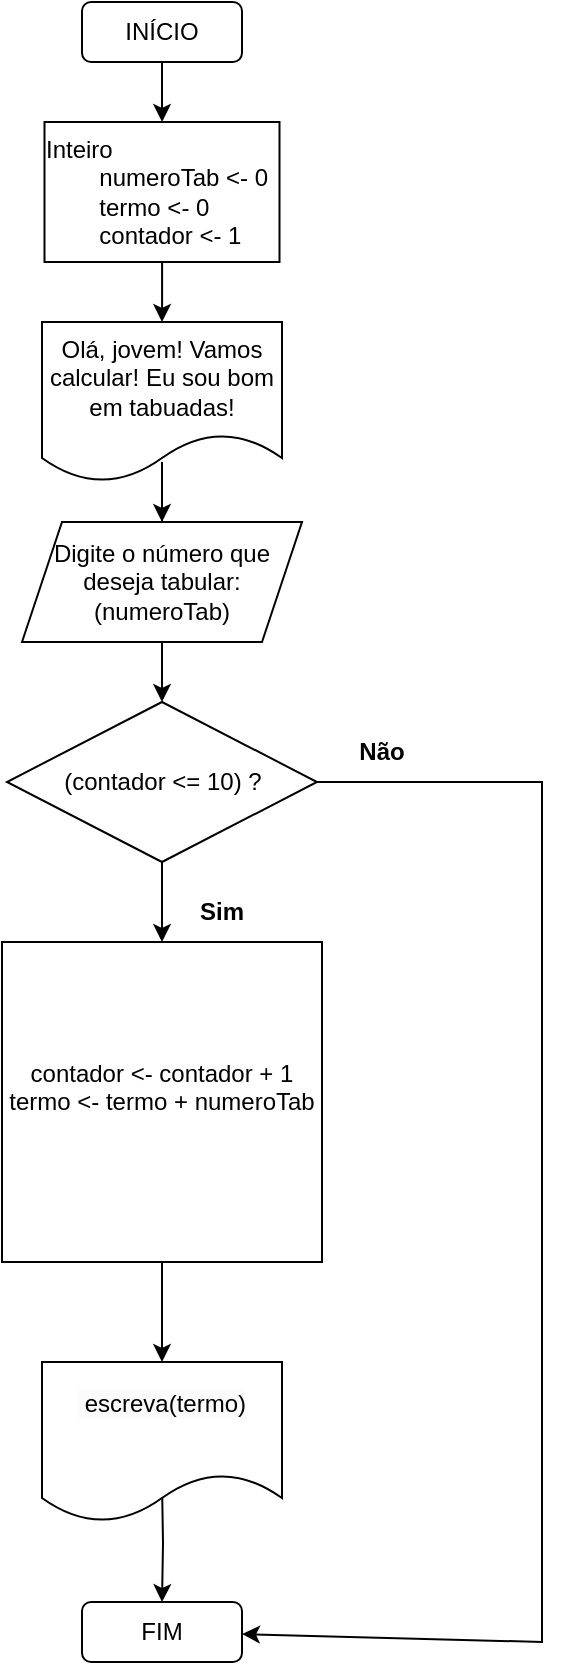 <mxfile version="24.7.5">
  <diagram name="Página-1" id="gpXIt1gMkoKatsO0pGvc">
    <mxGraphModel dx="756" dy="379" grid="1" gridSize="10" guides="1" tooltips="1" connect="1" arrows="1" fold="1" page="1" pageScale="1" pageWidth="827" pageHeight="1169" math="0" shadow="0">
      <root>
        <mxCell id="0" />
        <mxCell id="1" parent="0" />
        <mxCell id="iu3HMkkXrG-Yye-WrYuM-4" value="" style="edgeStyle=orthogonalEdgeStyle;rounded=0;orthogonalLoop=1;jettySize=auto;html=1;" edge="1" parent="1" source="iu3HMkkXrG-Yye-WrYuM-1" target="iu3HMkkXrG-Yye-WrYuM-3">
          <mxGeometry relative="1" as="geometry" />
        </mxCell>
        <mxCell id="iu3HMkkXrG-Yye-WrYuM-1" value="&lt;font style=&quot;vertical-align: inherit;&quot;&gt;&lt;font style=&quot;vertical-align: inherit;&quot;&gt;INÍCIO&lt;/font&gt;&lt;/font&gt;" style="rounded=1;whiteSpace=wrap;html=1;" vertex="1" parent="1">
          <mxGeometry x="250" y="40" width="80" height="30" as="geometry" />
        </mxCell>
        <mxCell id="iu3HMkkXrG-Yye-WrYuM-2" value="&lt;font style=&quot;vertical-align: inherit;&quot;&gt;&lt;font style=&quot;vertical-align: inherit;&quot;&gt;&lt;font style=&quot;vertical-align: inherit;&quot;&gt;&lt;font style=&quot;vertical-align: inherit;&quot;&gt;FIM&lt;/font&gt;&lt;/font&gt;&lt;/font&gt;&lt;/font&gt;" style="rounded=1;whiteSpace=wrap;html=1;" vertex="1" parent="1">
          <mxGeometry x="250" y="840" width="80" height="30" as="geometry" />
        </mxCell>
        <mxCell id="iu3HMkkXrG-Yye-WrYuM-6" value="" style="edgeStyle=orthogonalEdgeStyle;rounded=0;orthogonalLoop=1;jettySize=auto;html=1;" edge="1" parent="1" source="iu3HMkkXrG-Yye-WrYuM-3" target="iu3HMkkXrG-Yye-WrYuM-5">
          <mxGeometry relative="1" as="geometry" />
        </mxCell>
        <mxCell id="iu3HMkkXrG-Yye-WrYuM-3" value="&lt;div style=&quot;text-align: left;&quot;&gt;&lt;span style=&quot;background-color: initial;&quot;&gt;Inteiro&amp;nbsp; &amp;nbsp;&lt;/span&gt;&lt;/div&gt;&lt;div style=&quot;text-align: left;&quot;&gt;&lt;span style=&quot;background-color: initial; text-align: center;&quot;&gt;&lt;span style=&quot;white-space: pre;&quot;&gt;&#x9;&lt;/span&gt;numeroTab &amp;lt;- 0&amp;nbsp; &amp;nbsp; &lt;span style=&quot;white-space: pre;&quot;&gt;&#x9;&lt;/span&gt;termo &amp;lt;- 0&lt;/span&gt;&lt;/div&gt;&lt;div style=&quot;text-align: left;&quot;&gt;&lt;span style=&quot;background-color: initial; text-align: center;&quot;&gt;&amp;nbsp;&lt;span style=&quot;white-space: pre;&quot;&gt;&#x9;&lt;/span&gt;contador &amp;lt;- 1&lt;/span&gt;&lt;/div&gt;" style="rounded=0;whiteSpace=wrap;html=1;" vertex="1" parent="1">
          <mxGeometry x="231.25" y="100" width="117.5" height="70" as="geometry" />
        </mxCell>
        <mxCell id="iu3HMkkXrG-Yye-WrYuM-8" value="" style="edgeStyle=orthogonalEdgeStyle;rounded=0;orthogonalLoop=1;jettySize=auto;html=1;exitX=0.5;exitY=0.875;exitDx=0;exitDy=0;exitPerimeter=0;" edge="1" parent="1" source="iu3HMkkXrG-Yye-WrYuM-5" target="iu3HMkkXrG-Yye-WrYuM-7">
          <mxGeometry relative="1" as="geometry" />
        </mxCell>
        <mxCell id="iu3HMkkXrG-Yye-WrYuM-5" value="Olá, jovem! Vamos calcular!&amp;nbsp;&lt;span style=&quot;background-color: initial;&quot;&gt;Eu sou bom em tabuadas!&lt;/span&gt;" style="shape=document;whiteSpace=wrap;html=1;boundedLbl=1;" vertex="1" parent="1">
          <mxGeometry x="230" y="200" width="120" height="80" as="geometry" />
        </mxCell>
        <mxCell id="iu3HMkkXrG-Yye-WrYuM-11" value="" style="edgeStyle=orthogonalEdgeStyle;rounded=0;orthogonalLoop=1;jettySize=auto;html=1;" edge="1" parent="1" source="iu3HMkkXrG-Yye-WrYuM-7" target="iu3HMkkXrG-Yye-WrYuM-10">
          <mxGeometry relative="1" as="geometry" />
        </mxCell>
        <mxCell id="iu3HMkkXrG-Yye-WrYuM-7" value="Digite o número que deseja tabular:&lt;div&gt;(numeroTab)&lt;br&gt;&lt;/div&gt;" style="shape=parallelogram;perimeter=parallelogramPerimeter;whiteSpace=wrap;html=1;fixedSize=1;size=20;" vertex="1" parent="1">
          <mxGeometry x="220" y="300" width="140" height="60" as="geometry" />
        </mxCell>
        <mxCell id="iu3HMkkXrG-Yye-WrYuM-17" value="" style="edgeStyle=orthogonalEdgeStyle;rounded=0;orthogonalLoop=1;jettySize=auto;html=1;" edge="1" parent="1" source="iu3HMkkXrG-Yye-WrYuM-10" target="iu3HMkkXrG-Yye-WrYuM-16">
          <mxGeometry relative="1" as="geometry" />
        </mxCell>
        <mxCell id="iu3HMkkXrG-Yye-WrYuM-10" value="(contador &amp;lt;= 10) ?" style="rhombus;whiteSpace=wrap;html=1;" vertex="1" parent="1">
          <mxGeometry x="212.5" y="390" width="155" height="80" as="geometry" />
        </mxCell>
        <mxCell id="iu3HMkkXrG-Yye-WrYuM-12" value="&lt;b&gt;Não&lt;/b&gt;" style="text;html=1;align=center;verticalAlign=middle;whiteSpace=wrap;rounded=0;" vertex="1" parent="1">
          <mxGeometry x="370" y="400" width="60" height="30" as="geometry" />
        </mxCell>
        <mxCell id="iu3HMkkXrG-Yye-WrYuM-13" value="" style="endArrow=classic;html=1;rounded=0;" edge="1" parent="1" target="iu3HMkkXrG-Yye-WrYuM-2">
          <mxGeometry width="50" height="50" relative="1" as="geometry">
            <mxPoint x="367.5" y="430" as="sourcePoint" />
            <mxPoint x="337.5" y="592.5" as="targetPoint" />
            <Array as="points">
              <mxPoint x="480" y="430" />
              <mxPoint x="480" y="860" />
            </Array>
          </mxGeometry>
        </mxCell>
        <mxCell id="iu3HMkkXrG-Yye-WrYuM-14" value="&lt;b&gt;Sim&lt;/b&gt;" style="text;html=1;align=center;verticalAlign=middle;whiteSpace=wrap;rounded=0;" vertex="1" parent="1">
          <mxGeometry x="290" y="480" width="60" height="30" as="geometry" />
        </mxCell>
        <mxCell id="iu3HMkkXrG-Yye-WrYuM-22" value="" style="edgeStyle=orthogonalEdgeStyle;rounded=0;orthogonalLoop=1;jettySize=auto;html=1;" edge="1" parent="1" source="iu3HMkkXrG-Yye-WrYuM-16" target="iu3HMkkXrG-Yye-WrYuM-21">
          <mxGeometry relative="1" as="geometry" />
        </mxCell>
        <mxCell id="iu3HMkkXrG-Yye-WrYuM-16" value="contador &amp;lt;- contador + 1&lt;br&gt;termo &amp;lt;- termo + numeroTab&lt;div&gt;&lt;br&gt;&lt;/div&gt;" style="whiteSpace=wrap;html=1;aspect=fixed;" vertex="1" parent="1">
          <mxGeometry x="210" y="510" width="160" height="160" as="geometry" />
        </mxCell>
        <mxCell id="iu3HMkkXrG-Yye-WrYuM-23" value="" style="edgeStyle=orthogonalEdgeStyle;rounded=0;orthogonalLoop=1;jettySize=auto;html=1;" edge="1" parent="1" target="iu3HMkkXrG-Yye-WrYuM-2">
          <mxGeometry relative="1" as="geometry">
            <mxPoint x="290" y="780" as="sourcePoint" />
          </mxGeometry>
        </mxCell>
        <mxCell id="iu3HMkkXrG-Yye-WrYuM-21" value="&#xa;&lt;span style=&quot;color: rgb(0, 0, 0); font-family: Helvetica; font-size: 12px; font-style: normal; font-variant-ligatures: normal; font-variant-caps: normal; font-weight: 400; letter-spacing: normal; orphans: 2; text-align: center; text-indent: 0px; text-transform: none; widows: 2; word-spacing: 0px; -webkit-text-stroke-width: 0px; white-space: normal; background-color: rgb(251, 251, 251); text-decoration-thickness: initial; text-decoration-style: initial; text-decoration-color: initial; display: inline !important; float: none;&quot;&gt;&amp;nbsp;escreva(termo)&lt;/span&gt;&#xa;&#xa;" style="shape=document;whiteSpace=wrap;html=1;boundedLbl=1;" vertex="1" parent="1">
          <mxGeometry x="230" y="720" width="120" height="80" as="geometry" />
        </mxCell>
      </root>
    </mxGraphModel>
  </diagram>
</mxfile>
